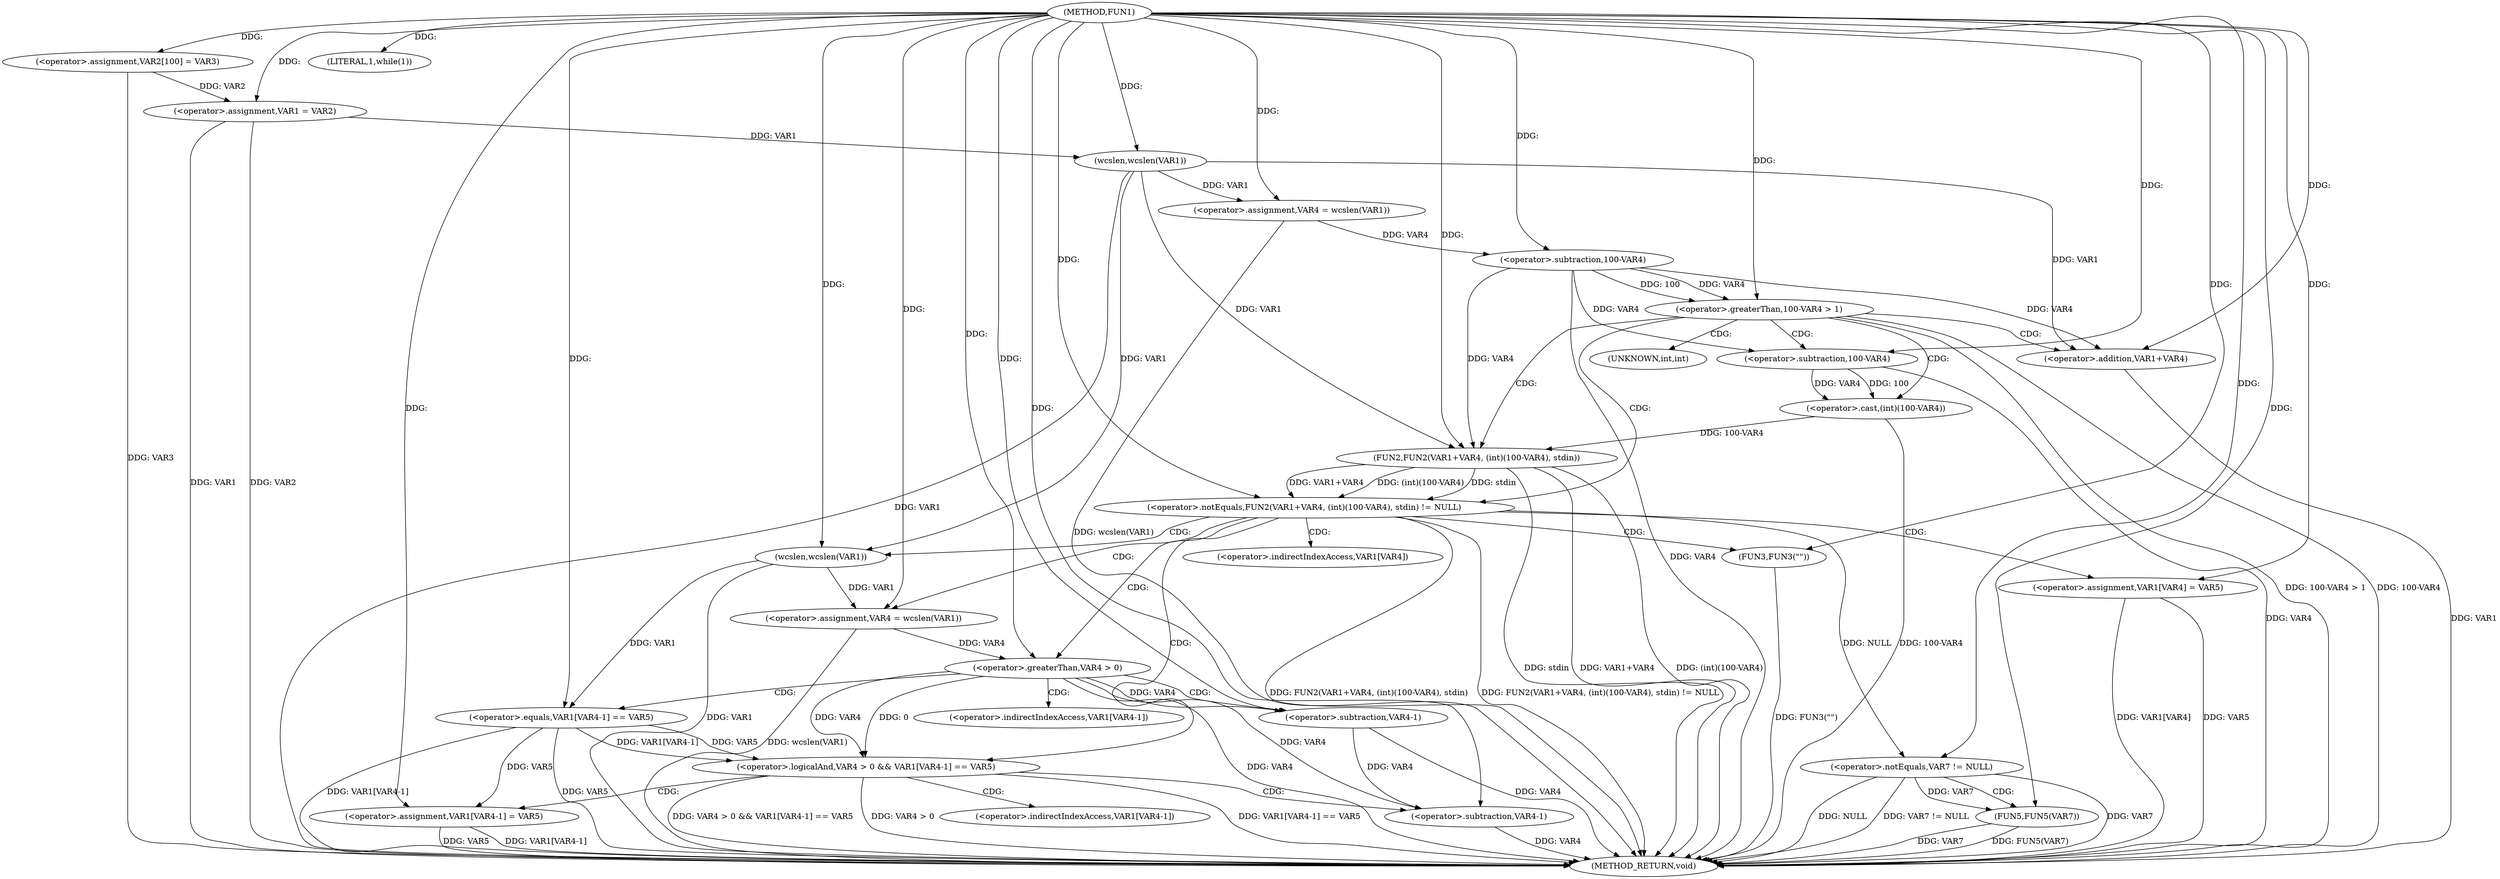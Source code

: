 digraph FUN1 {  
"1000100" [label = "(METHOD,FUN1)" ]
"1000183" [label = "(METHOD_RETURN,void)" ]
"1000104" [label = "(<operator>.assignment,VAR2[100] = VAR3)" ]
"1000107" [label = "(<operator>.assignment,VAR1 = VAR2)" ]
"1000111" [label = "(LITERAL,1,while(1))" ]
"1000115" [label = "(<operator>.assignment,VAR4 = wcslen(VAR1))" ]
"1000117" [label = "(wcslen,wcslen(VAR1))" ]
"1000120" [label = "(<operator>.greaterThan,100-VAR4 > 1)" ]
"1000121" [label = "(<operator>.subtraction,100-VAR4)" ]
"1000127" [label = "(<operator>.notEquals,FUN2(VAR1+VAR4, (int)(100-VAR4), stdin) != NULL)" ]
"1000128" [label = "(FUN2,FUN2(VAR1+VAR4, (int)(100-VAR4), stdin))" ]
"1000129" [label = "(<operator>.addition,VAR1+VAR4)" ]
"1000132" [label = "(<operator>.cast,(int)(100-VAR4))" ]
"1000134" [label = "(<operator>.subtraction,100-VAR4)" ]
"1000140" [label = "(<operator>.assignment,VAR4 = wcslen(VAR1))" ]
"1000142" [label = "(wcslen,wcslen(VAR1))" ]
"1000145" [label = "(<operator>.logicalAnd,VAR4 > 0 && VAR1[VAR4-1] == VAR5)" ]
"1000146" [label = "(<operator>.greaterThan,VAR4 > 0)" ]
"1000149" [label = "(<operator>.equals,VAR1[VAR4-1] == VAR5)" ]
"1000152" [label = "(<operator>.subtraction,VAR4-1)" ]
"1000157" [label = "(<operator>.assignment,VAR1[VAR4-1] = VAR5)" ]
"1000160" [label = "(<operator>.subtraction,VAR4-1)" ]
"1000166" [label = "(FUN3,FUN3(\"\"))" ]
"1000168" [label = "(<operator>.assignment,VAR1[VAR4] = VAR5)" ]
"1000177" [label = "(<operator>.notEquals,VAR7 != NULL)" ]
"1000181" [label = "(FUN5,FUN5(VAR7))" ]
"1000133" [label = "(UNKNOWN,int,int)" ]
"1000150" [label = "(<operator>.indirectIndexAccess,VAR1[VAR4-1])" ]
"1000158" [label = "(<operator>.indirectIndexAccess,VAR1[VAR4-1])" ]
"1000169" [label = "(<operator>.indirectIndexAccess,VAR1[VAR4])" ]
  "1000107" -> "1000183"  [ label = "DDG: VAR1"] 
  "1000168" -> "1000183"  [ label = "DDG: VAR1[VAR4]"] 
  "1000181" -> "1000183"  [ label = "DDG: FUN5(VAR7)"] 
  "1000145" -> "1000183"  [ label = "DDG: VAR1[VAR4-1] == VAR5"] 
  "1000117" -> "1000183"  [ label = "DDG: VAR1"] 
  "1000120" -> "1000183"  [ label = "DDG: 100-VAR4 > 1"] 
  "1000127" -> "1000183"  [ label = "DDG: FUN2(VAR1+VAR4, (int)(100-VAR4), stdin)"] 
  "1000181" -> "1000183"  [ label = "DDG: VAR7"] 
  "1000177" -> "1000183"  [ label = "DDG: VAR7"] 
  "1000115" -> "1000183"  [ label = "DDG: wcslen(VAR1)"] 
  "1000129" -> "1000183"  [ label = "DDG: VAR1"] 
  "1000168" -> "1000183"  [ label = "DDG: VAR5"] 
  "1000140" -> "1000183"  [ label = "DDG: wcslen(VAR1)"] 
  "1000177" -> "1000183"  [ label = "DDG: NULL"] 
  "1000121" -> "1000183"  [ label = "DDG: VAR4"] 
  "1000128" -> "1000183"  [ label = "DDG: (int)(100-VAR4)"] 
  "1000166" -> "1000183"  [ label = "DDG: FUN3(\"\")"] 
  "1000128" -> "1000183"  [ label = "DDG: VAR1+VAR4"] 
  "1000149" -> "1000183"  [ label = "DDG: VAR5"] 
  "1000157" -> "1000183"  [ label = "DDG: VAR1[VAR4-1]"] 
  "1000132" -> "1000183"  [ label = "DDG: 100-VAR4"] 
  "1000120" -> "1000183"  [ label = "DDG: 100-VAR4"] 
  "1000127" -> "1000183"  [ label = "DDG: FUN2(VAR1+VAR4, (int)(100-VAR4), stdin) != NULL"] 
  "1000152" -> "1000183"  [ label = "DDG: VAR4"] 
  "1000142" -> "1000183"  [ label = "DDG: VAR1"] 
  "1000134" -> "1000183"  [ label = "DDG: VAR4"] 
  "1000145" -> "1000183"  [ label = "DDG: VAR4 > 0 && VAR1[VAR4-1] == VAR5"] 
  "1000177" -> "1000183"  [ label = "DDG: VAR7 != NULL"] 
  "1000149" -> "1000183"  [ label = "DDG: VAR1[VAR4-1]"] 
  "1000157" -> "1000183"  [ label = "DDG: VAR5"] 
  "1000145" -> "1000183"  [ label = "DDG: VAR4 > 0"] 
  "1000146" -> "1000183"  [ label = "DDG: VAR4"] 
  "1000160" -> "1000183"  [ label = "DDG: VAR4"] 
  "1000128" -> "1000183"  [ label = "DDG: stdin"] 
  "1000104" -> "1000183"  [ label = "DDG: VAR3"] 
  "1000107" -> "1000183"  [ label = "DDG: VAR2"] 
  "1000100" -> "1000104"  [ label = "DDG: "] 
  "1000104" -> "1000107"  [ label = "DDG: VAR2"] 
  "1000100" -> "1000107"  [ label = "DDG: "] 
  "1000100" -> "1000111"  [ label = "DDG: "] 
  "1000117" -> "1000115"  [ label = "DDG: VAR1"] 
  "1000100" -> "1000115"  [ label = "DDG: "] 
  "1000107" -> "1000117"  [ label = "DDG: VAR1"] 
  "1000100" -> "1000117"  [ label = "DDG: "] 
  "1000121" -> "1000120"  [ label = "DDG: 100"] 
  "1000121" -> "1000120"  [ label = "DDG: VAR4"] 
  "1000100" -> "1000121"  [ label = "DDG: "] 
  "1000115" -> "1000121"  [ label = "DDG: VAR4"] 
  "1000100" -> "1000120"  [ label = "DDG: "] 
  "1000128" -> "1000127"  [ label = "DDG: VAR1+VAR4"] 
  "1000128" -> "1000127"  [ label = "DDG: (int)(100-VAR4)"] 
  "1000128" -> "1000127"  [ label = "DDG: stdin"] 
  "1000117" -> "1000128"  [ label = "DDG: VAR1"] 
  "1000100" -> "1000128"  [ label = "DDG: "] 
  "1000121" -> "1000128"  [ label = "DDG: VAR4"] 
  "1000117" -> "1000129"  [ label = "DDG: VAR1"] 
  "1000100" -> "1000129"  [ label = "DDG: "] 
  "1000121" -> "1000129"  [ label = "DDG: VAR4"] 
  "1000132" -> "1000128"  [ label = "DDG: 100-VAR4"] 
  "1000134" -> "1000132"  [ label = "DDG: 100"] 
  "1000134" -> "1000132"  [ label = "DDG: VAR4"] 
  "1000100" -> "1000134"  [ label = "DDG: "] 
  "1000121" -> "1000134"  [ label = "DDG: VAR4"] 
  "1000100" -> "1000127"  [ label = "DDG: "] 
  "1000142" -> "1000140"  [ label = "DDG: VAR1"] 
  "1000100" -> "1000140"  [ label = "DDG: "] 
  "1000100" -> "1000142"  [ label = "DDG: "] 
  "1000117" -> "1000142"  [ label = "DDG: VAR1"] 
  "1000146" -> "1000145"  [ label = "DDG: VAR4"] 
  "1000146" -> "1000145"  [ label = "DDG: 0"] 
  "1000140" -> "1000146"  [ label = "DDG: VAR4"] 
  "1000100" -> "1000146"  [ label = "DDG: "] 
  "1000149" -> "1000145"  [ label = "DDG: VAR1[VAR4-1]"] 
  "1000149" -> "1000145"  [ label = "DDG: VAR5"] 
  "1000142" -> "1000149"  [ label = "DDG: VAR1"] 
  "1000146" -> "1000152"  [ label = "DDG: VAR4"] 
  "1000100" -> "1000152"  [ label = "DDG: "] 
  "1000100" -> "1000149"  [ label = "DDG: "] 
  "1000149" -> "1000157"  [ label = "DDG: VAR5"] 
  "1000100" -> "1000157"  [ label = "DDG: "] 
  "1000152" -> "1000160"  [ label = "DDG: VAR4"] 
  "1000146" -> "1000160"  [ label = "DDG: VAR4"] 
  "1000100" -> "1000160"  [ label = "DDG: "] 
  "1000100" -> "1000166"  [ label = "DDG: "] 
  "1000100" -> "1000168"  [ label = "DDG: "] 
  "1000100" -> "1000177"  [ label = "DDG: "] 
  "1000127" -> "1000177"  [ label = "DDG: NULL"] 
  "1000177" -> "1000181"  [ label = "DDG: VAR7"] 
  "1000100" -> "1000181"  [ label = "DDG: "] 
  "1000120" -> "1000127"  [ label = "CDG: "] 
  "1000120" -> "1000128"  [ label = "CDG: "] 
  "1000120" -> "1000133"  [ label = "CDG: "] 
  "1000120" -> "1000132"  [ label = "CDG: "] 
  "1000120" -> "1000129"  [ label = "CDG: "] 
  "1000120" -> "1000134"  [ label = "CDG: "] 
  "1000127" -> "1000142"  [ label = "CDG: "] 
  "1000127" -> "1000166"  [ label = "CDG: "] 
  "1000127" -> "1000169"  [ label = "CDG: "] 
  "1000127" -> "1000168"  [ label = "CDG: "] 
  "1000127" -> "1000145"  [ label = "CDG: "] 
  "1000127" -> "1000146"  [ label = "CDG: "] 
  "1000127" -> "1000140"  [ label = "CDG: "] 
  "1000145" -> "1000157"  [ label = "CDG: "] 
  "1000145" -> "1000158"  [ label = "CDG: "] 
  "1000145" -> "1000160"  [ label = "CDG: "] 
  "1000146" -> "1000152"  [ label = "CDG: "] 
  "1000146" -> "1000150"  [ label = "CDG: "] 
  "1000146" -> "1000149"  [ label = "CDG: "] 
  "1000177" -> "1000181"  [ label = "CDG: "] 
}
